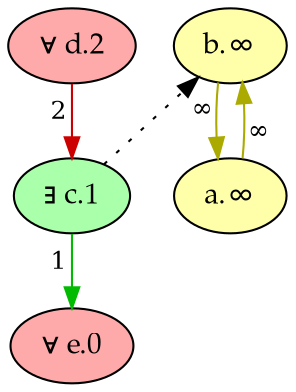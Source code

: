 digraph {
    rankdir="TB"
    node [style=filled fontname="Palatino" fontsize=14]
    node [fillcolor="#AAFFAA"]
    "c" [label="∃ c.1"]
    node [fillcolor="#FFAAAA"]
    "e" [label="∀ e.0"]
    "d" [label="∀ d.2"]
    node [fillcolor="#FFFFAA"]
    "b" [label="b.∞"]
    "a" [label="a.∞"]
    edge[labeldistance=1.5 fontsize=12]
    edge [color="#AAAA00" style="solid" dir="forward" taillabel="∞"]
           "b" -> "a" 
           "a" -> "b" 
    edge [color="#CC0000" style="solid" dir="forward" taillabel="2"]
           "d" -> "c" 
    edge [color="#00BB00" style="solid" dir="forward" taillabel="1"]
           "c" -> "e" 
    edge [color="black" style="dotted" dir="forward" taillabel="" constraint=false]
           "c" -> "b" 
    {rank = max e}
    {rank = min d}
}
